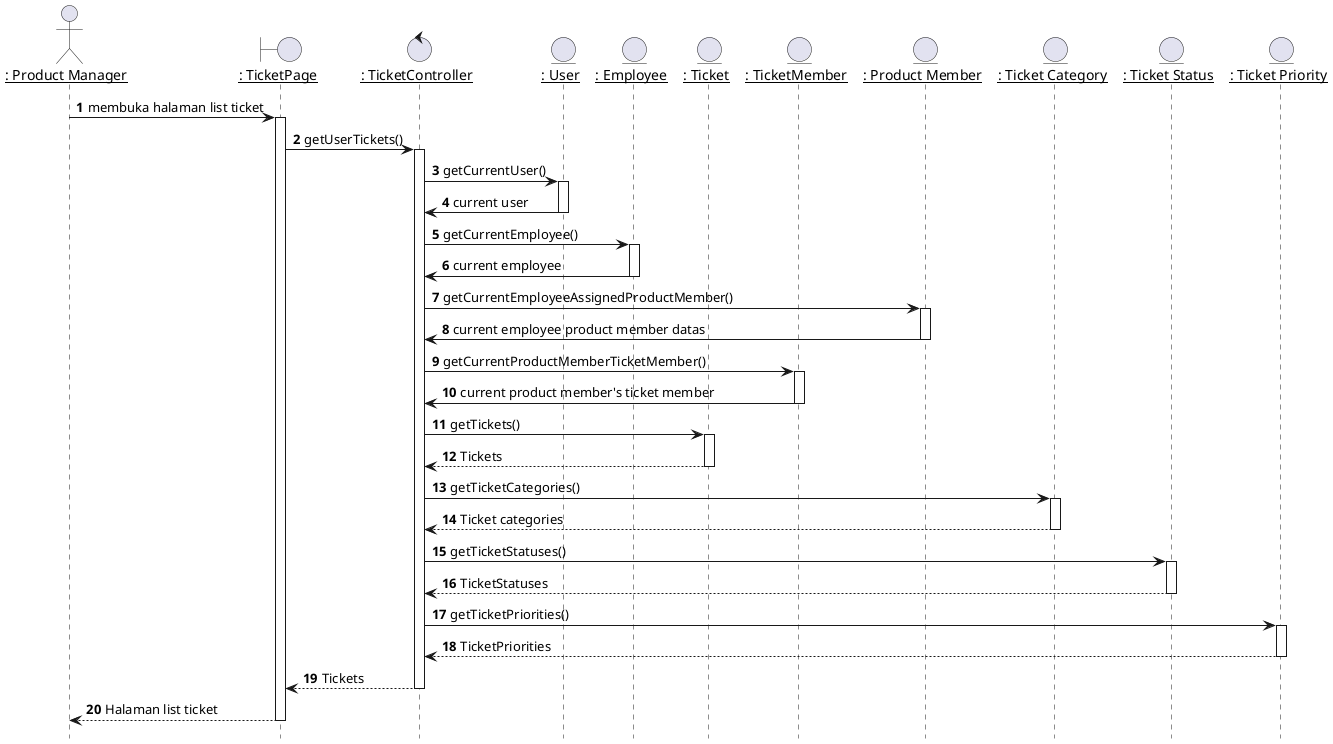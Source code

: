 @startuml Melihat List Ticket

hide footbox

' title "Melihat List Ticket"

actor IPM as "__: Product Manager__"
boundary TicketPage as "__: TicketPage__"
control TicketController as "__: TicketController__"
entity User as "__: User__"
entity Employee as "__: Employee__"
entity Ticket as "__: Ticket__"
entity TicketMember as "__: TicketMember__"
entity ProductMember as "__: Product Member__"
' entity ProductMemberRoles as "__: Product Member Roles__"
entity TicketCategories as "__: Ticket Category__"
entity TicketStatuses as "__: Ticket Status__"
entity TicketPriorities as "__: Ticket Priority__"
' entityProductas "__: Products__"
' entity Companies as "__: Companies__"

autonumber 1
IPM -> TicketPage: membuka halaman list ticket
activate TicketPage

TicketPage -> TicketController: getUserTickets()
activate TicketController

TicketController -> User: getCurrentUser()
activate User

User -> TicketController: current user
deactivate User

TicketController -> Employee: getCurrentEmployee()
activate Employee

Employee -> TicketController: current employee
deactivate Employee

TicketController -> ProductMember: getCurrentEmployeeAssignedProductMember()
activate ProductMember

ProductMember -> TicketController: current employee product member datas
deactivate ProductMember

TicketController -> TicketMember: getCurrentProductMemberTicketMember()
activate TicketMember

TicketMember -> TicketController: current product member's ticket member
deactivate TicketMember

TicketController -> Ticket: getTickets()
activate Ticket

Ticket --> TicketController : Tickets
deactivate Ticket

TicketController -> TicketCategories: getTicketCategories()
activate TicketCategories

TicketCategories --> TicketController : Ticket categories
deactivate TicketCategories

TicketController -> TicketStatuses: getTicketStatuses()
activate TicketStatuses

TicketStatuses --> TicketController : TicketStatuses
deactivate TicketStatuses

TicketController -> TicketPriorities: getTicketPriorities()
activate TicketPriorities

TicketPriorities --> TicketController : TicketPriorities
deactivate TicketPriorities

' TicketController -> TicketController : resolveRelation()

TicketController --> TicketPage : Tickets
deactivate TicketController

TicketPage --> IPM : Halaman list ticket
deactivate TicketPage



@enduml
